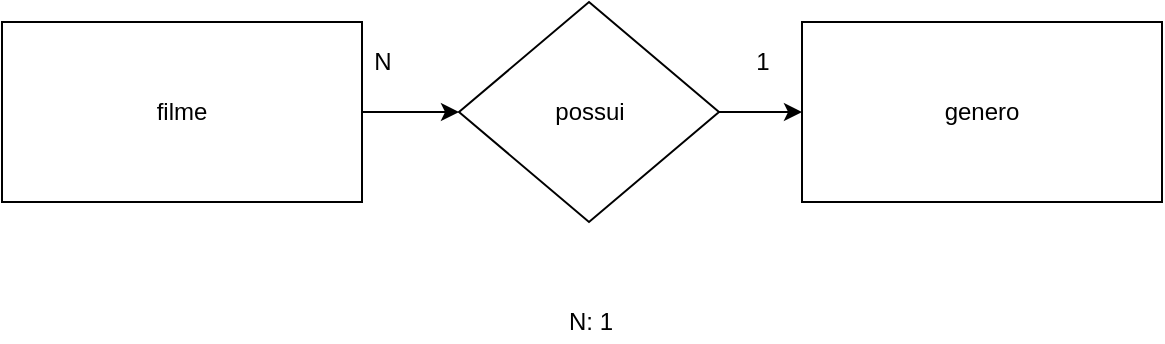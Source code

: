 <mxfile version="14.9.3" type="device" pages="2"><diagram id="kQV70k5rFw7WsctamMM7" name="Conceitual"><mxGraphModel dx="782" dy="706" grid="1" gridSize="10" guides="1" tooltips="1" connect="1" arrows="1" fold="1" page="1" pageScale="1" pageWidth="827" pageHeight="1169" math="0" shadow="0"><root><mxCell id="0"/><mxCell id="1" parent="0"/><mxCell id="wsPOhUFTvsa-38VmrRQK-4" style="edgeStyle=orthogonalEdgeStyle;rounded=0;orthogonalLoop=1;jettySize=auto;html=1;exitX=1;exitY=0.5;exitDx=0;exitDy=0;entryX=0;entryY=0.5;entryDx=0;entryDy=0;" edge="1" parent="1" source="wsPOhUFTvsa-38VmrRQK-1" target="wsPOhUFTvsa-38VmrRQK-3"><mxGeometry relative="1" as="geometry"/></mxCell><mxCell id="wsPOhUFTvsa-38VmrRQK-1" value="filme" style="rounded=0;whiteSpace=wrap;html=1;" vertex="1" parent="1"><mxGeometry x="120" y="140" width="180" height="90" as="geometry"/></mxCell><mxCell id="wsPOhUFTvsa-38VmrRQK-2" value="genero" style="rounded=0;whiteSpace=wrap;html=1;" vertex="1" parent="1"><mxGeometry x="520" y="140" width="180" height="90" as="geometry"/></mxCell><mxCell id="wsPOhUFTvsa-38VmrRQK-5" style="edgeStyle=orthogonalEdgeStyle;rounded=0;orthogonalLoop=1;jettySize=auto;html=1;exitX=1;exitY=0.5;exitDx=0;exitDy=0;entryX=0;entryY=0.5;entryDx=0;entryDy=0;" edge="1" parent="1" source="wsPOhUFTvsa-38VmrRQK-3" target="wsPOhUFTvsa-38VmrRQK-2"><mxGeometry relative="1" as="geometry"/></mxCell><mxCell id="wsPOhUFTvsa-38VmrRQK-3" value="possui" style="rhombus;whiteSpace=wrap;html=1;" vertex="1" parent="1"><mxGeometry x="348.5" y="130" width="130" height="110" as="geometry"/></mxCell><mxCell id="wsPOhUFTvsa-38VmrRQK-6" value="N" style="text;html=1;align=center;verticalAlign=middle;resizable=0;points=[];autosize=1;strokeColor=none;" vertex="1" parent="1"><mxGeometry x="300" y="150" width="20" height="20" as="geometry"/></mxCell><mxCell id="wsPOhUFTvsa-38VmrRQK-7" value="1" style="text;html=1;align=center;verticalAlign=middle;resizable=0;points=[];autosize=1;strokeColor=none;" vertex="1" parent="1"><mxGeometry x="490" y="150" width="20" height="20" as="geometry"/></mxCell><mxCell id="wsPOhUFTvsa-38VmrRQK-8" value="N: 1" style="text;html=1;align=center;verticalAlign=middle;resizable=0;points=[];autosize=1;strokeColor=none;" vertex="1" parent="1"><mxGeometry x="394" y="280" width="40" height="20" as="geometry"/></mxCell></root></mxGraphModel></diagram><diagram id="Ti62oql9WyvJJk1HJj0P" name="Logico"><mxGraphModel dx="782" dy="649" grid="1" gridSize="10" guides="1" tooltips="1" connect="1" arrows="1" fold="1" page="1" pageScale="1" pageWidth="827" pageHeight="1169" math="0" shadow="0"><root><mxCell id="eB6PZxGgEa9aFagb488O-0"/><mxCell id="eB6PZxGgEa9aFagb488O-1" parent="eB6PZxGgEa9aFagb488O-0"/><mxCell id="15sFDPp72OYGWk2s803L-0" value="genero" style="shape=table;startSize=30;container=1;collapsible=1;childLayout=tableLayout;fixedRows=1;rowLines=0;fontStyle=1;align=center;resizeLast=1;" vertex="1" parent="eB6PZxGgEa9aFagb488O-1"><mxGeometry x="460" y="120" width="200" height="170" as="geometry"/></mxCell><mxCell id="15sFDPp72OYGWk2s803L-1" value="" style="shape=partialRectangle;collapsible=0;dropTarget=0;pointerEvents=0;fillColor=none;top=0;left=0;bottom=1;right=0;points=[[0,0.5],[1,0.5]];portConstraint=eastwest;" vertex="1" parent="15sFDPp72OYGWk2s803L-0"><mxGeometry y="30" width="200" height="40" as="geometry"/></mxCell><mxCell id="15sFDPp72OYGWk2s803L-2" value="PK" style="shape=partialRectangle;connectable=0;fillColor=none;top=0;left=0;bottom=0;right=0;fontStyle=1;overflow=hidden;" vertex="1" parent="15sFDPp72OYGWk2s803L-1"><mxGeometry width="30" height="40" as="geometry"/></mxCell><mxCell id="15sFDPp72OYGWk2s803L-3" value="IdGenero" style="shape=partialRectangle;connectable=0;fillColor=none;top=0;left=0;bottom=0;right=0;align=left;spacingLeft=6;fontStyle=5;overflow=hidden;" vertex="1" parent="15sFDPp72OYGWk2s803L-1"><mxGeometry x="30" width="170" height="40" as="geometry"/></mxCell><mxCell id="15sFDPp72OYGWk2s803L-4" value="" style="shape=partialRectangle;collapsible=0;dropTarget=0;pointerEvents=0;fillColor=none;top=0;left=0;bottom=0;right=0;points=[[0,0.5],[1,0.5]];portConstraint=eastwest;" vertex="1" parent="15sFDPp72OYGWk2s803L-0"><mxGeometry y="70" width="200" height="30" as="geometry"/></mxCell><mxCell id="15sFDPp72OYGWk2s803L-5" value="" style="shape=partialRectangle;connectable=0;fillColor=none;top=0;left=0;bottom=0;right=0;editable=1;overflow=hidden;" vertex="1" parent="15sFDPp72OYGWk2s803L-4"><mxGeometry width="30" height="30" as="geometry"/></mxCell><mxCell id="15sFDPp72OYGWk2s803L-6" value="nomeGenero" style="shape=partialRectangle;connectable=0;fillColor=none;top=0;left=0;bottom=0;right=0;align=left;spacingLeft=6;overflow=hidden;" vertex="1" parent="15sFDPp72OYGWk2s803L-4"><mxGeometry x="30" width="170" height="30" as="geometry"/></mxCell><mxCell id="15sFDPp72OYGWk2s803L-7" value="" style="shape=partialRectangle;collapsible=0;dropTarget=0;pointerEvents=0;fillColor=none;top=0;left=0;bottom=0;right=0;points=[[0,0.5],[1,0.5]];portConstraint=eastwest;" vertex="1" parent="15sFDPp72OYGWk2s803L-0"><mxGeometry y="100" width="200" height="30" as="geometry"/></mxCell><mxCell id="15sFDPp72OYGWk2s803L-8" value="" style="shape=partialRectangle;connectable=0;fillColor=none;top=0;left=0;bottom=0;right=0;editable=1;overflow=hidden;" vertex="1" parent="15sFDPp72OYGWk2s803L-7"><mxGeometry width="30" height="30" as="geometry"/></mxCell><mxCell id="15sFDPp72OYGWk2s803L-9" value="" style="shape=partialRectangle;connectable=0;fillColor=none;top=0;left=0;bottom=0;right=0;align=left;spacingLeft=6;overflow=hidden;" vertex="1" parent="15sFDPp72OYGWk2s803L-7"><mxGeometry x="30" width="170" height="30" as="geometry"/></mxCell><mxCell id="15sFDPp72OYGWk2s803L-10" value="" style="shape=partialRectangle;collapsible=0;dropTarget=0;pointerEvents=0;fillColor=none;top=0;left=0;bottom=0;right=0;points=[[0,0.5],[1,0.5]];portConstraint=eastwest;" vertex="1" parent="15sFDPp72OYGWk2s803L-0"><mxGeometry y="130" width="200" height="40" as="geometry"/></mxCell><mxCell id="15sFDPp72OYGWk2s803L-11" value="" style="shape=partialRectangle;connectable=0;fillColor=none;top=0;left=0;bottom=0;right=0;editable=1;overflow=hidden;" vertex="1" parent="15sFDPp72OYGWk2s803L-10"><mxGeometry width="30" height="40" as="geometry"/></mxCell><mxCell id="15sFDPp72OYGWk2s803L-12" value="" style="shape=partialRectangle;connectable=0;fillColor=none;top=0;left=0;bottom=0;right=0;align=left;spacingLeft=6;overflow=hidden;" vertex="1" parent="15sFDPp72OYGWk2s803L-10"><mxGeometry x="30" width="170" height="40" as="geometry"/></mxCell><mxCell id="15sFDPp72OYGWk2s803L-13" value="filme" style="shape=table;startSize=30;container=1;collapsible=1;childLayout=tableLayout;fixedRows=1;rowLines=0;fontStyle=1;align=center;resizeLast=1;" vertex="1" parent="eB6PZxGgEa9aFagb488O-1"><mxGeometry x="170" y="140" width="180" height="150" as="geometry"/></mxCell><mxCell id="15sFDPp72OYGWk2s803L-14" value="" style="shape=partialRectangle;collapsible=0;dropTarget=0;pointerEvents=0;fillColor=none;top=0;left=0;bottom=0;right=0;points=[[0,0.5],[1,0.5]];portConstraint=eastwest;" vertex="1" parent="15sFDPp72OYGWk2s803L-13"><mxGeometry y="30" width="180" height="20" as="geometry"/></mxCell><mxCell id="15sFDPp72OYGWk2s803L-15" value="PK" style="shape=partialRectangle;connectable=0;fillColor=none;top=0;left=0;bottom=0;right=0;fontStyle=1;overflow=hidden;" vertex="1" parent="15sFDPp72OYGWk2s803L-14"><mxGeometry width="60" height="20" as="geometry"/></mxCell><mxCell id="15sFDPp72OYGWk2s803L-16" value="IdFilme" style="shape=partialRectangle;connectable=0;fillColor=none;top=0;left=0;bottom=0;right=0;align=left;spacingLeft=6;fontStyle=5;overflow=hidden;" vertex="1" parent="15sFDPp72OYGWk2s803L-14"><mxGeometry x="60" width="120" height="20" as="geometry"/></mxCell><mxCell id="15sFDPp72OYGWk2s803L-17" value="" style="shape=partialRectangle;collapsible=0;dropTarget=0;pointerEvents=0;fillColor=none;top=0;left=0;bottom=1;right=0;points=[[0,0.5],[1,0.5]];portConstraint=eastwest;" vertex="1" parent="15sFDPp72OYGWk2s803L-13"><mxGeometry y="50" width="180" height="30" as="geometry"/></mxCell><mxCell id="15sFDPp72OYGWk2s803L-18" value="FK" style="shape=partialRectangle;connectable=0;fillColor=none;top=0;left=0;bottom=0;right=0;fontStyle=1;overflow=hidden;" vertex="1" parent="15sFDPp72OYGWk2s803L-17"><mxGeometry width="60" height="30" as="geometry"/></mxCell><mxCell id="15sFDPp72OYGWk2s803L-19" value="IdGenero" style="shape=partialRectangle;connectable=0;fillColor=none;top=0;left=0;bottom=0;right=0;align=left;spacingLeft=6;fontStyle=5;overflow=hidden;" vertex="1" parent="15sFDPp72OYGWk2s803L-17"><mxGeometry x="60" width="120" height="30" as="geometry"/></mxCell><mxCell id="15sFDPp72OYGWk2s803L-20" value="" style="shape=partialRectangle;collapsible=0;dropTarget=0;pointerEvents=0;fillColor=none;top=0;left=0;bottom=0;right=0;points=[[0,0.5],[1,0.5]];portConstraint=eastwest;" vertex="1" parent="15sFDPp72OYGWk2s803L-13"><mxGeometry y="80" width="180" height="30" as="geometry"/></mxCell><mxCell id="15sFDPp72OYGWk2s803L-21" value="" style="shape=partialRectangle;connectable=0;fillColor=none;top=0;left=0;bottom=0;right=0;editable=1;overflow=hidden;" vertex="1" parent="15sFDPp72OYGWk2s803L-20"><mxGeometry width="60" height="30" as="geometry"/></mxCell><mxCell id="15sFDPp72OYGWk2s803L-22" value="titulo filme" style="shape=partialRectangle;connectable=0;fillColor=none;top=0;left=0;bottom=0;right=0;align=left;spacingLeft=6;overflow=hidden;" vertex="1" parent="15sFDPp72OYGWk2s803L-20"><mxGeometry x="60" width="120" height="30" as="geometry"/></mxCell><mxCell id="15sFDPp72OYGWk2s803L-23" value="" style="shape=partialRectangle;collapsible=0;dropTarget=0;pointerEvents=0;fillColor=none;top=0;left=0;bottom=0;right=0;points=[[0,0.5],[1,0.5]];portConstraint=eastwest;" vertex="1" parent="15sFDPp72OYGWk2s803L-13"><mxGeometry y="110" width="180" height="30" as="geometry"/></mxCell><mxCell id="15sFDPp72OYGWk2s803L-24" value="" style="shape=partialRectangle;connectable=0;fillColor=none;top=0;left=0;bottom=0;right=0;editable=1;overflow=hidden;" vertex="1" parent="15sFDPp72OYGWk2s803L-23"><mxGeometry width="60" height="30" as="geometry"/></mxCell><mxCell id="15sFDPp72OYGWk2s803L-25" value="" style="shape=partialRectangle;connectable=0;fillColor=none;top=0;left=0;bottom=0;right=0;align=left;spacingLeft=6;overflow=hidden;" vertex="1" parent="15sFDPp72OYGWk2s803L-23"><mxGeometry x="60" width="120" height="30" as="geometry"/></mxCell><mxCell id="15sFDPp72OYGWk2s803L-28" style="edgeStyle=orthogonalEdgeStyle;rounded=0;orthogonalLoop=1;jettySize=auto;html=1;exitX=1;exitY=0.5;exitDx=0;exitDy=0;entryX=0;entryY=0.5;entryDx=0;entryDy=0;" edge="1" parent="eB6PZxGgEa9aFagb488O-1" source="15sFDPp72OYGWk2s803L-20" target="15sFDPp72OYGWk2s803L-4"><mxGeometry relative="1" as="geometry"/></mxCell></root></mxGraphModel></diagram></mxfile>
